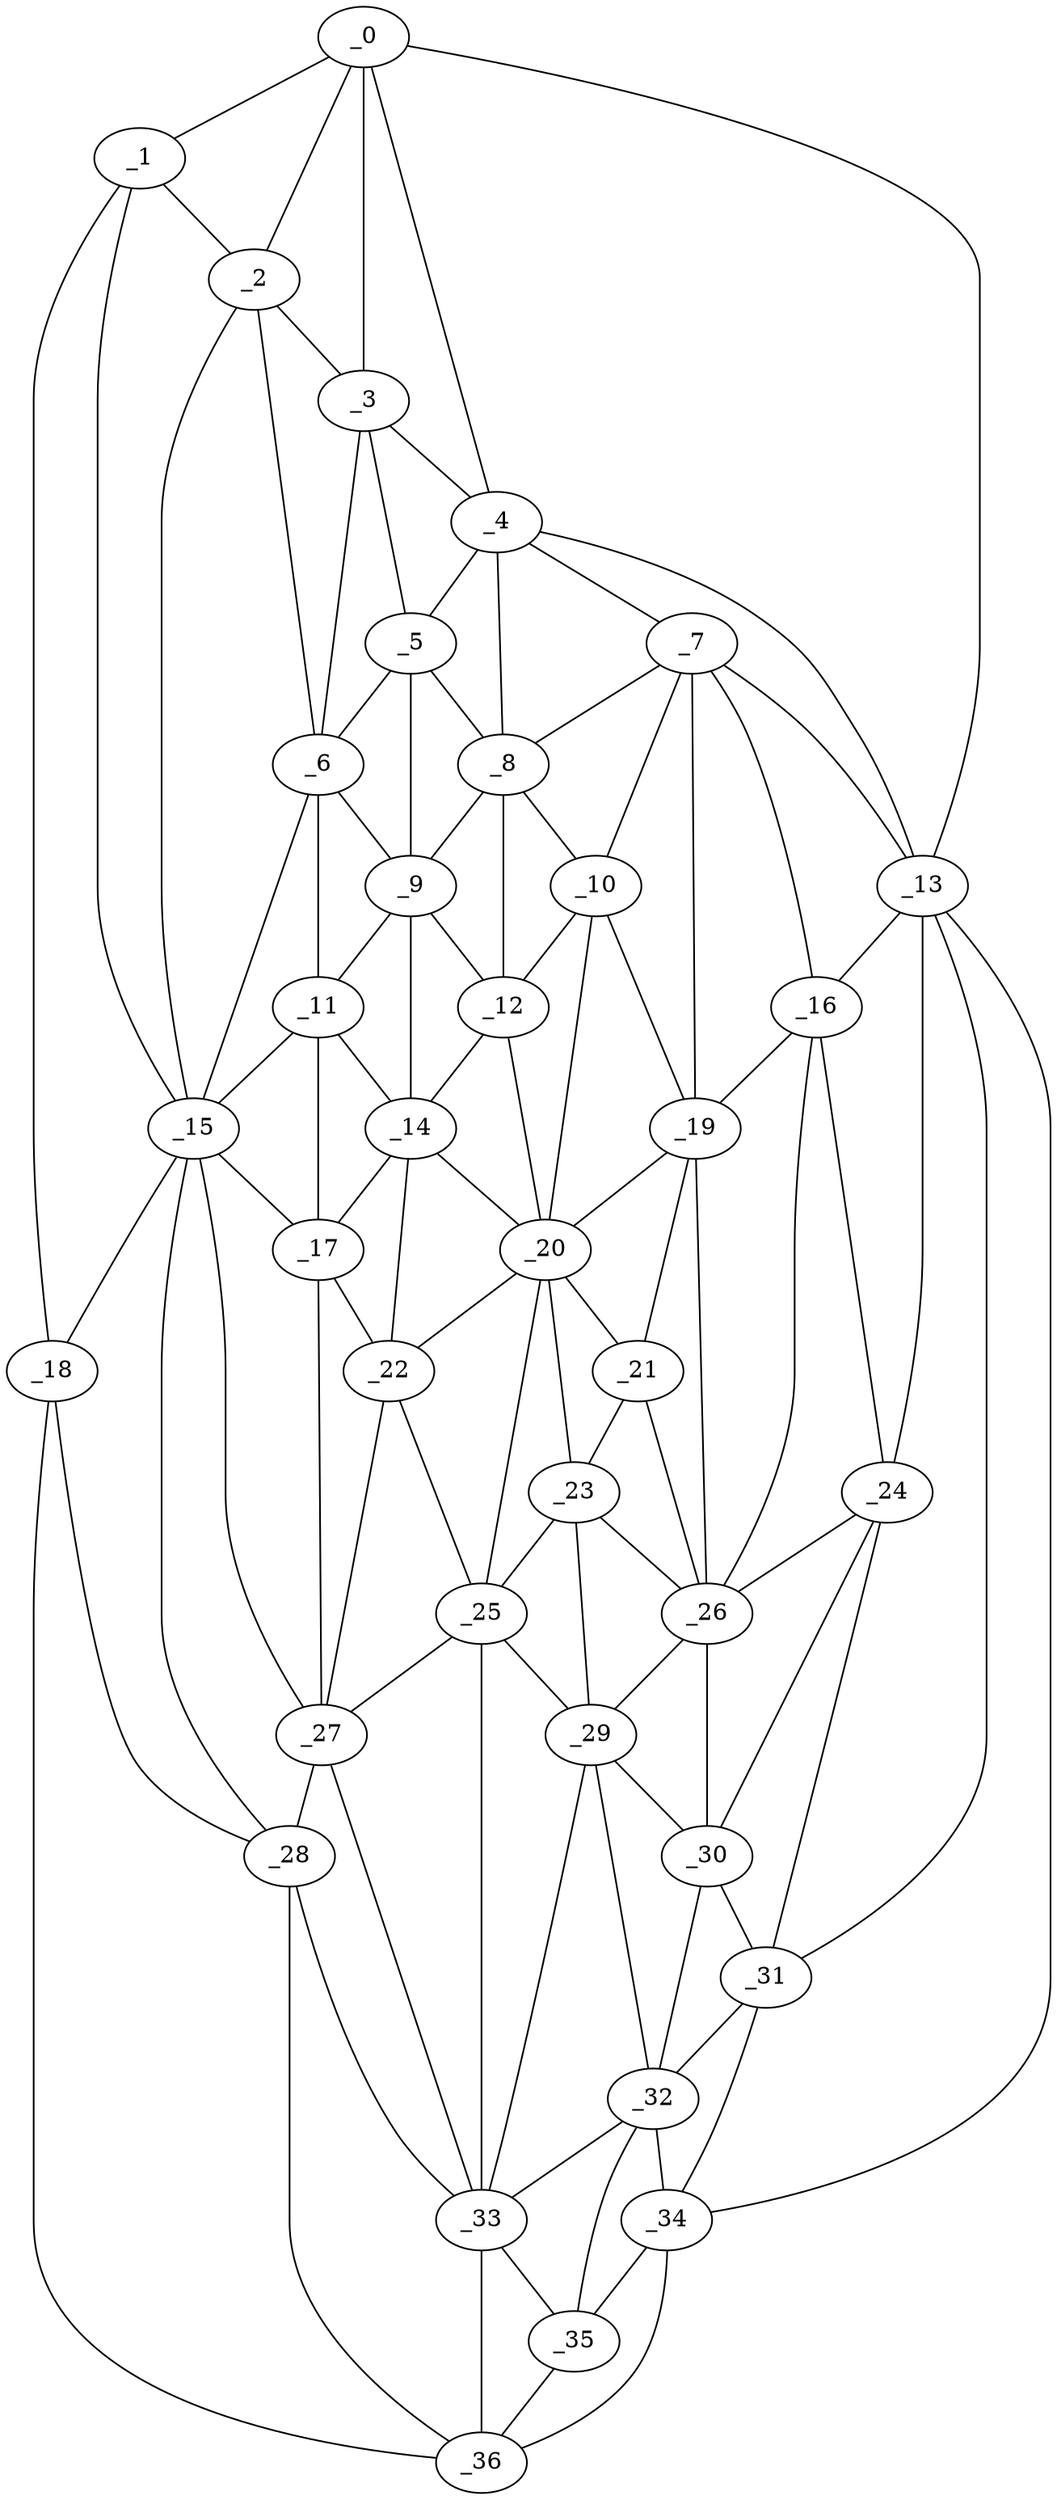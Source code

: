 graph "obj67__285.gxl" {
	_0	 [x=6,
		y=87];
	_1	 [x=7,
		y=118];
	_0 -- _1	 [valence=1];
	_2	 [x=35,
		y=72];
	_0 -- _2	 [valence=2];
	_3	 [x=36,
		y=59];
	_0 -- _3	 [valence=2];
	_4	 [x=42,
		y=47];
	_0 -- _4	 [valence=2];
	_13	 [x=65,
		y=4];
	_0 -- _13	 [valence=1];
	_1 -- _2	 [valence=1];
	_15	 [x=66,
		y=95];
	_1 -- _15	 [valence=2];
	_18	 [x=68,
		y=124];
	_1 -- _18	 [valence=1];
	_2 -- _3	 [valence=2];
	_6	 [x=48,
		y=64];
	_2 -- _6	 [valence=2];
	_2 -- _15	 [valence=2];
	_3 -- _4	 [valence=2];
	_5	 [x=45,
		y=58];
	_3 -- _5	 [valence=1];
	_3 -- _6	 [valence=2];
	_4 -- _5	 [valence=2];
	_7	 [x=53,
		y=34];
	_4 -- _7	 [valence=1];
	_8	 [x=54,
		y=47];
	_4 -- _8	 [valence=1];
	_4 -- _13	 [valence=2];
	_5 -- _6	 [valence=1];
	_5 -- _8	 [valence=2];
	_9	 [x=55,
		y=57];
	_5 -- _9	 [valence=1];
	_6 -- _9	 [valence=1];
	_11	 [x=60,
		y=63];
	_6 -- _11	 [valence=2];
	_6 -- _15	 [valence=2];
	_7 -- _8	 [valence=1];
	_10	 [x=60,
		y=39];
	_7 -- _10	 [valence=2];
	_7 -- _13	 [valence=2];
	_16	 [x=68,
		y=15];
	_7 -- _16	 [valence=1];
	_19	 [x=69,
		y=29];
	_7 -- _19	 [valence=1];
	_8 -- _9	 [valence=2];
	_8 -- _10	 [valence=2];
	_12	 [x=61,
		y=50];
	_8 -- _12	 [valence=2];
	_9 -- _11	 [valence=2];
	_9 -- _12	 [valence=1];
	_14	 [x=65,
		y=52];
	_9 -- _14	 [valence=1];
	_10 -- _12	 [valence=2];
	_10 -- _19	 [valence=2];
	_20	 [x=72,
		y=41];
	_10 -- _20	 [valence=1];
	_11 -- _14	 [valence=2];
	_11 -- _15	 [valence=1];
	_17	 [x=68,
		y=63];
	_11 -- _17	 [valence=2];
	_12 -- _14	 [valence=2];
	_12 -- _20	 [valence=2];
	_13 -- _16	 [valence=2];
	_24	 [x=81,
		y=13];
	_13 -- _24	 [valence=2];
	_31	 [x=96,
		y=13];
	_13 -- _31	 [valence=1];
	_34	 [x=120,
		y=9];
	_13 -- _34	 [valence=1];
	_14 -- _17	 [valence=2];
	_14 -- _20	 [valence=1];
	_22	 [x=74,
		y=56];
	_14 -- _22	 [valence=2];
	_15 -- _17	 [valence=2];
	_15 -- _18	 [valence=1];
	_27	 [x=86,
		y=73];
	_15 -- _27	 [valence=2];
	_28	 [x=86,
		y=93];
	_15 -- _28	 [valence=2];
	_16 -- _19	 [valence=2];
	_16 -- _24	 [valence=2];
	_26	 [x=84,
		y=23];
	_16 -- _26	 [valence=2];
	_17 -- _22	 [valence=1];
	_17 -- _27	 [valence=2];
	_18 -- _28	 [valence=1];
	_36	 [x=124,
		y=38];
	_18 -- _36	 [valence=1];
	_19 -- _20	 [valence=2];
	_21	 [x=74,
		y=32];
	_19 -- _21	 [valence=1];
	_19 -- _26	 [valence=2];
	_20 -- _21	 [valence=2];
	_20 -- _22	 [valence=2];
	_23	 [x=77,
		y=34];
	_20 -- _23	 [valence=2];
	_25	 [x=81,
		y=44];
	_20 -- _25	 [valence=2];
	_21 -- _23	 [valence=1];
	_21 -- _26	 [valence=2];
	_22 -- _25	 [valence=2];
	_22 -- _27	 [valence=2];
	_23 -- _25	 [valence=2];
	_23 -- _26	 [valence=2];
	_29	 [x=88,
		y=30];
	_23 -- _29	 [valence=2];
	_24 -- _26	 [valence=2];
	_30	 [x=90,
		y=18];
	_24 -- _30	 [valence=2];
	_24 -- _31	 [valence=1];
	_25 -- _27	 [valence=1];
	_25 -- _29	 [valence=2];
	_33	 [x=110,
		y=46];
	_25 -- _33	 [valence=1];
	_26 -- _29	 [valence=2];
	_26 -- _30	 [valence=1];
	_27 -- _28	 [valence=1];
	_27 -- _33	 [valence=2];
	_28 -- _33	 [valence=2];
	_28 -- _36	 [valence=1];
	_29 -- _30	 [valence=2];
	_32	 [x=102,
		y=15];
	_29 -- _32	 [valence=1];
	_29 -- _33	 [valence=1];
	_30 -- _31	 [valence=2];
	_30 -- _32	 [valence=2];
	_31 -- _32	 [valence=1];
	_31 -- _34	 [valence=2];
	_32 -- _33	 [valence=2];
	_32 -- _34	 [valence=2];
	_35	 [x=120,
		y=18];
	_32 -- _35	 [valence=2];
	_33 -- _35	 [valence=1];
	_33 -- _36	 [valence=2];
	_34 -- _35	 [valence=2];
	_34 -- _36	 [valence=1];
	_35 -- _36	 [valence=1];
}
